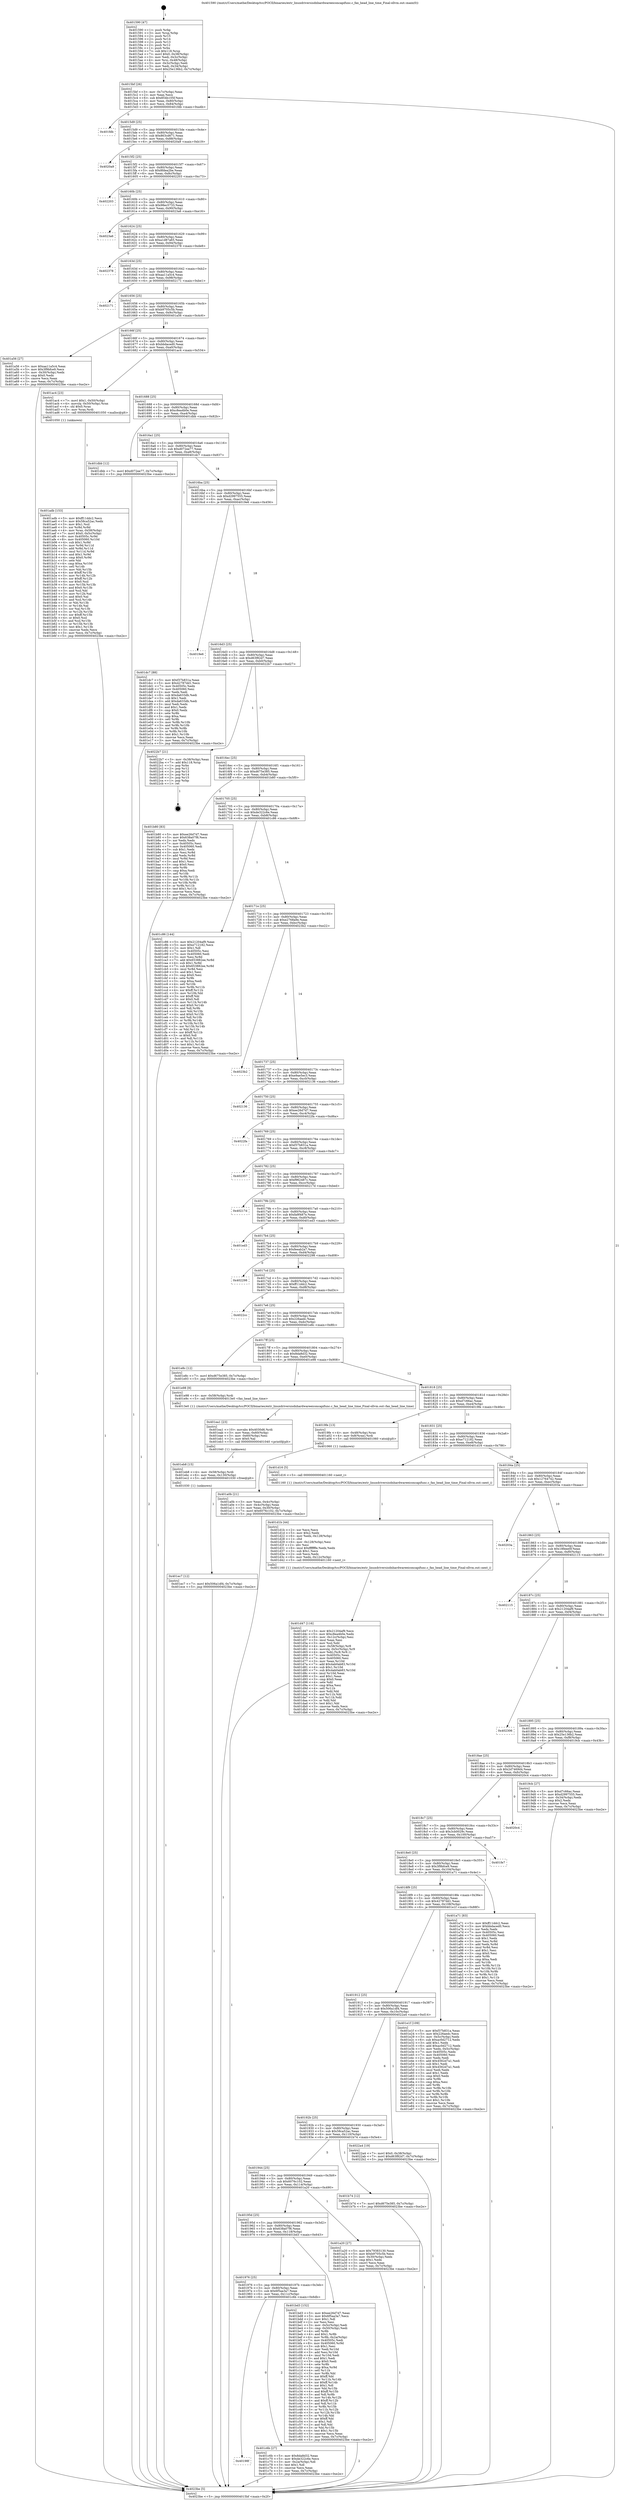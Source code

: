 digraph "0x401590" {
  label = "0x401590 (/mnt/c/Users/mathe/Desktop/tcc/POCII/binaries/extr_linuxdriversisdnhardwareeiconcapifunc.c_fax_head_line_time_Final-ollvm.out::main(0))"
  labelloc = "t"
  node[shape=record]

  Entry [label="",width=0.3,height=0.3,shape=circle,fillcolor=black,style=filled]
  "0x4015bf" [label="{
     0x4015bf [26]\l
     | [instrs]\l
     &nbsp;&nbsp;0x4015bf \<+3\>: mov -0x7c(%rbp),%eax\l
     &nbsp;&nbsp;0x4015c2 \<+2\>: mov %eax,%ecx\l
     &nbsp;&nbsp;0x4015c4 \<+6\>: sub $0x854b105f,%ecx\l
     &nbsp;&nbsp;0x4015ca \<+3\>: mov %eax,-0x80(%rbp)\l
     &nbsp;&nbsp;0x4015cd \<+6\>: mov %ecx,-0x84(%rbp)\l
     &nbsp;&nbsp;0x4015d3 \<+6\>: je 0000000000401fdb \<main+0xa4b\>\l
  }"]
  "0x401fdb" [label="{
     0x401fdb\l
  }", style=dashed]
  "0x4015d9" [label="{
     0x4015d9 [25]\l
     | [instrs]\l
     &nbsp;&nbsp;0x4015d9 \<+5\>: jmp 00000000004015de \<main+0x4e\>\l
     &nbsp;&nbsp;0x4015de \<+3\>: mov -0x80(%rbp),%eax\l
     &nbsp;&nbsp;0x4015e1 \<+5\>: sub $0x863cd671,%eax\l
     &nbsp;&nbsp;0x4015e6 \<+6\>: mov %eax,-0x88(%rbp)\l
     &nbsp;&nbsp;0x4015ec \<+6\>: je 00000000004020a9 \<main+0xb19\>\l
  }"]
  Exit [label="",width=0.3,height=0.3,shape=circle,fillcolor=black,style=filled,peripheries=2]
  "0x4020a9" [label="{
     0x4020a9\l
  }", style=dashed]
  "0x4015f2" [label="{
     0x4015f2 [25]\l
     | [instrs]\l
     &nbsp;&nbsp;0x4015f2 \<+5\>: jmp 00000000004015f7 \<main+0x67\>\l
     &nbsp;&nbsp;0x4015f7 \<+3\>: mov -0x80(%rbp),%eax\l
     &nbsp;&nbsp;0x4015fa \<+5\>: sub $0x8fdea2be,%eax\l
     &nbsp;&nbsp;0x4015ff \<+6\>: mov %eax,-0x8c(%rbp)\l
     &nbsp;&nbsp;0x401605 \<+6\>: je 0000000000402203 \<main+0xc73\>\l
  }"]
  "0x401ec7" [label="{
     0x401ec7 [12]\l
     | [instrs]\l
     &nbsp;&nbsp;0x401ec7 \<+7\>: movl $0x506a1df4,-0x7c(%rbp)\l
     &nbsp;&nbsp;0x401ece \<+5\>: jmp 00000000004023be \<main+0xe2e\>\l
  }"]
  "0x402203" [label="{
     0x402203\l
  }", style=dashed]
  "0x40160b" [label="{
     0x40160b [25]\l
     | [instrs]\l
     &nbsp;&nbsp;0x40160b \<+5\>: jmp 0000000000401610 \<main+0x80\>\l
     &nbsp;&nbsp;0x401610 \<+3\>: mov -0x80(%rbp),%eax\l
     &nbsp;&nbsp;0x401613 \<+5\>: sub $0x98ec5733,%eax\l
     &nbsp;&nbsp;0x401618 \<+6\>: mov %eax,-0x90(%rbp)\l
     &nbsp;&nbsp;0x40161e \<+6\>: je 00000000004023a6 \<main+0xe16\>\l
  }"]
  "0x401eb8" [label="{
     0x401eb8 [15]\l
     | [instrs]\l
     &nbsp;&nbsp;0x401eb8 \<+4\>: mov -0x58(%rbp),%rdi\l
     &nbsp;&nbsp;0x401ebc \<+6\>: mov %eax,-0x130(%rbp)\l
     &nbsp;&nbsp;0x401ec2 \<+5\>: call 0000000000401030 \<free@plt\>\l
     | [calls]\l
     &nbsp;&nbsp;0x401030 \{1\} (unknown)\l
  }"]
  "0x4023a6" [label="{
     0x4023a6\l
  }", style=dashed]
  "0x401624" [label="{
     0x401624 [25]\l
     | [instrs]\l
     &nbsp;&nbsp;0x401624 \<+5\>: jmp 0000000000401629 \<main+0x99\>\l
     &nbsp;&nbsp;0x401629 \<+3\>: mov -0x80(%rbp),%eax\l
     &nbsp;&nbsp;0x40162c \<+5\>: sub $0xa1d87a65,%eax\l
     &nbsp;&nbsp;0x401631 \<+6\>: mov %eax,-0x94(%rbp)\l
     &nbsp;&nbsp;0x401637 \<+6\>: je 0000000000402378 \<main+0xde8\>\l
  }"]
  "0x401ea1" [label="{
     0x401ea1 [23]\l
     | [instrs]\l
     &nbsp;&nbsp;0x401ea1 \<+10\>: movabs $0x4030d6,%rdi\l
     &nbsp;&nbsp;0x401eab \<+3\>: mov %eax,-0x60(%rbp)\l
     &nbsp;&nbsp;0x401eae \<+3\>: mov -0x60(%rbp),%esi\l
     &nbsp;&nbsp;0x401eb1 \<+2\>: mov $0x0,%al\l
     &nbsp;&nbsp;0x401eb3 \<+5\>: call 0000000000401040 \<printf@plt\>\l
     | [calls]\l
     &nbsp;&nbsp;0x401040 \{1\} (unknown)\l
  }"]
  "0x402378" [label="{
     0x402378\l
  }", style=dashed]
  "0x40163d" [label="{
     0x40163d [25]\l
     | [instrs]\l
     &nbsp;&nbsp;0x40163d \<+5\>: jmp 0000000000401642 \<main+0xb2\>\l
     &nbsp;&nbsp;0x401642 \<+3\>: mov -0x80(%rbp),%eax\l
     &nbsp;&nbsp;0x401645 \<+5\>: sub $0xaa11a5c4,%eax\l
     &nbsp;&nbsp;0x40164a \<+6\>: mov %eax,-0x98(%rbp)\l
     &nbsp;&nbsp;0x401650 \<+6\>: je 0000000000402171 \<main+0xbe1\>\l
  }"]
  "0x401d47" [label="{
     0x401d47 [116]\l
     | [instrs]\l
     &nbsp;&nbsp;0x401d47 \<+5\>: mov $0x21204af9,%ecx\l
     &nbsp;&nbsp;0x401d4c \<+5\>: mov $0xc8ea4b0e,%edx\l
     &nbsp;&nbsp;0x401d51 \<+6\>: mov -0x12c(%rbp),%esi\l
     &nbsp;&nbsp;0x401d57 \<+3\>: imul %eax,%esi\l
     &nbsp;&nbsp;0x401d5a \<+3\>: mov %sil,%dil\l
     &nbsp;&nbsp;0x401d5d \<+4\>: mov -0x58(%rbp),%r8\l
     &nbsp;&nbsp;0x401d61 \<+4\>: movslq -0x5c(%rbp),%r9\l
     &nbsp;&nbsp;0x401d65 \<+4\>: mov %dil,(%r8,%r9,1)\l
     &nbsp;&nbsp;0x401d69 \<+7\>: mov 0x40505c,%eax\l
     &nbsp;&nbsp;0x401d70 \<+7\>: mov 0x405060,%esi\l
     &nbsp;&nbsp;0x401d77 \<+3\>: mov %eax,%r10d\l
     &nbsp;&nbsp;0x401d7a \<+7\>: add $0x4ab0ab83,%r10d\l
     &nbsp;&nbsp;0x401d81 \<+4\>: sub $0x1,%r10d\l
     &nbsp;&nbsp;0x401d85 \<+7\>: sub $0x4ab0ab83,%r10d\l
     &nbsp;&nbsp;0x401d8c \<+4\>: imul %r10d,%eax\l
     &nbsp;&nbsp;0x401d90 \<+3\>: and $0x1,%eax\l
     &nbsp;&nbsp;0x401d93 \<+3\>: cmp $0x0,%eax\l
     &nbsp;&nbsp;0x401d96 \<+4\>: sete %dil\l
     &nbsp;&nbsp;0x401d9a \<+3\>: cmp $0xa,%esi\l
     &nbsp;&nbsp;0x401d9d \<+4\>: setl %r11b\l
     &nbsp;&nbsp;0x401da1 \<+3\>: mov %dil,%bl\l
     &nbsp;&nbsp;0x401da4 \<+3\>: and %r11b,%bl\l
     &nbsp;&nbsp;0x401da7 \<+3\>: xor %r11b,%dil\l
     &nbsp;&nbsp;0x401daa \<+3\>: or %dil,%bl\l
     &nbsp;&nbsp;0x401dad \<+3\>: test $0x1,%bl\l
     &nbsp;&nbsp;0x401db0 \<+3\>: cmovne %edx,%ecx\l
     &nbsp;&nbsp;0x401db3 \<+3\>: mov %ecx,-0x7c(%rbp)\l
     &nbsp;&nbsp;0x401db6 \<+5\>: jmp 00000000004023be \<main+0xe2e\>\l
  }"]
  "0x402171" [label="{
     0x402171\l
  }", style=dashed]
  "0x401656" [label="{
     0x401656 [25]\l
     | [instrs]\l
     &nbsp;&nbsp;0x401656 \<+5\>: jmp 000000000040165b \<main+0xcb\>\l
     &nbsp;&nbsp;0x40165b \<+3\>: mov -0x80(%rbp),%eax\l
     &nbsp;&nbsp;0x40165e \<+5\>: sub $0xb9705c5b,%eax\l
     &nbsp;&nbsp;0x401663 \<+6\>: mov %eax,-0x9c(%rbp)\l
     &nbsp;&nbsp;0x401669 \<+6\>: je 0000000000401a56 \<main+0x4c6\>\l
  }"]
  "0x401d1b" [label="{
     0x401d1b [44]\l
     | [instrs]\l
     &nbsp;&nbsp;0x401d1b \<+2\>: xor %ecx,%ecx\l
     &nbsp;&nbsp;0x401d1d \<+5\>: mov $0x2,%edx\l
     &nbsp;&nbsp;0x401d22 \<+6\>: mov %edx,-0x128(%rbp)\l
     &nbsp;&nbsp;0x401d28 \<+1\>: cltd\l
     &nbsp;&nbsp;0x401d29 \<+6\>: mov -0x128(%rbp),%esi\l
     &nbsp;&nbsp;0x401d2f \<+2\>: idiv %esi\l
     &nbsp;&nbsp;0x401d31 \<+6\>: imul $0xfffffffe,%edx,%edx\l
     &nbsp;&nbsp;0x401d37 \<+3\>: sub $0x1,%ecx\l
     &nbsp;&nbsp;0x401d3a \<+2\>: sub %ecx,%edx\l
     &nbsp;&nbsp;0x401d3c \<+6\>: mov %edx,-0x12c(%rbp)\l
     &nbsp;&nbsp;0x401d42 \<+5\>: call 0000000000401160 \<next_i\>\l
     | [calls]\l
     &nbsp;&nbsp;0x401160 \{1\} (/mnt/c/Users/mathe/Desktop/tcc/POCII/binaries/extr_linuxdriversisdnhardwareeiconcapifunc.c_fax_head_line_time_Final-ollvm.out::next_i)\l
  }"]
  "0x401a56" [label="{
     0x401a56 [27]\l
     | [instrs]\l
     &nbsp;&nbsp;0x401a56 \<+5\>: mov $0xaa11a5c4,%eax\l
     &nbsp;&nbsp;0x401a5b \<+5\>: mov $0x3f9bfce9,%ecx\l
     &nbsp;&nbsp;0x401a60 \<+3\>: mov -0x30(%rbp),%edx\l
     &nbsp;&nbsp;0x401a63 \<+3\>: cmp $0x0,%edx\l
     &nbsp;&nbsp;0x401a66 \<+3\>: cmove %ecx,%eax\l
     &nbsp;&nbsp;0x401a69 \<+3\>: mov %eax,-0x7c(%rbp)\l
     &nbsp;&nbsp;0x401a6c \<+5\>: jmp 00000000004023be \<main+0xe2e\>\l
  }"]
  "0x40166f" [label="{
     0x40166f [25]\l
     | [instrs]\l
     &nbsp;&nbsp;0x40166f \<+5\>: jmp 0000000000401674 \<main+0xe4\>\l
     &nbsp;&nbsp;0x401674 \<+3\>: mov -0x80(%rbp),%eax\l
     &nbsp;&nbsp;0x401677 \<+5\>: sub $0xbbdaced0,%eax\l
     &nbsp;&nbsp;0x40167c \<+6\>: mov %eax,-0xa0(%rbp)\l
     &nbsp;&nbsp;0x401682 \<+6\>: je 0000000000401ac4 \<main+0x534\>\l
  }"]
  "0x40198f" [label="{
     0x40198f\l
  }", style=dashed]
  "0x401ac4" [label="{
     0x401ac4 [23]\l
     | [instrs]\l
     &nbsp;&nbsp;0x401ac4 \<+7\>: movl $0x1,-0x50(%rbp)\l
     &nbsp;&nbsp;0x401acb \<+4\>: movslq -0x50(%rbp),%rax\l
     &nbsp;&nbsp;0x401acf \<+4\>: shl $0x0,%rax\l
     &nbsp;&nbsp;0x401ad3 \<+3\>: mov %rax,%rdi\l
     &nbsp;&nbsp;0x401ad6 \<+5\>: call 0000000000401050 \<malloc@plt\>\l
     | [calls]\l
     &nbsp;&nbsp;0x401050 \{1\} (unknown)\l
  }"]
  "0x401688" [label="{
     0x401688 [25]\l
     | [instrs]\l
     &nbsp;&nbsp;0x401688 \<+5\>: jmp 000000000040168d \<main+0xfd\>\l
     &nbsp;&nbsp;0x40168d \<+3\>: mov -0x80(%rbp),%eax\l
     &nbsp;&nbsp;0x401690 \<+5\>: sub $0xc8ea4b0e,%eax\l
     &nbsp;&nbsp;0x401695 \<+6\>: mov %eax,-0xa4(%rbp)\l
     &nbsp;&nbsp;0x40169b \<+6\>: je 0000000000401dbb \<main+0x82b\>\l
  }"]
  "0x401c6b" [label="{
     0x401c6b [27]\l
     | [instrs]\l
     &nbsp;&nbsp;0x401c6b \<+5\>: mov $0x8da8d32,%eax\l
     &nbsp;&nbsp;0x401c70 \<+5\>: mov $0xde322c6e,%ecx\l
     &nbsp;&nbsp;0x401c75 \<+3\>: mov -0x2a(%rbp),%dl\l
     &nbsp;&nbsp;0x401c78 \<+3\>: test $0x1,%dl\l
     &nbsp;&nbsp;0x401c7b \<+3\>: cmovne %ecx,%eax\l
     &nbsp;&nbsp;0x401c7e \<+3\>: mov %eax,-0x7c(%rbp)\l
     &nbsp;&nbsp;0x401c81 \<+5\>: jmp 00000000004023be \<main+0xe2e\>\l
  }"]
  "0x401dbb" [label="{
     0x401dbb [12]\l
     | [instrs]\l
     &nbsp;&nbsp;0x401dbb \<+7\>: movl $0xd072ee77,-0x7c(%rbp)\l
     &nbsp;&nbsp;0x401dc2 \<+5\>: jmp 00000000004023be \<main+0xe2e\>\l
  }"]
  "0x4016a1" [label="{
     0x4016a1 [25]\l
     | [instrs]\l
     &nbsp;&nbsp;0x4016a1 \<+5\>: jmp 00000000004016a6 \<main+0x116\>\l
     &nbsp;&nbsp;0x4016a6 \<+3\>: mov -0x80(%rbp),%eax\l
     &nbsp;&nbsp;0x4016a9 \<+5\>: sub $0xd072ee77,%eax\l
     &nbsp;&nbsp;0x4016ae \<+6\>: mov %eax,-0xa8(%rbp)\l
     &nbsp;&nbsp;0x4016b4 \<+6\>: je 0000000000401dc7 \<main+0x837\>\l
  }"]
  "0x401976" [label="{
     0x401976 [25]\l
     | [instrs]\l
     &nbsp;&nbsp;0x401976 \<+5\>: jmp 000000000040197b \<main+0x3eb\>\l
     &nbsp;&nbsp;0x40197b \<+3\>: mov -0x80(%rbp),%eax\l
     &nbsp;&nbsp;0x40197e \<+5\>: sub $0x6f5aa3a7,%eax\l
     &nbsp;&nbsp;0x401983 \<+6\>: mov %eax,-0x11c(%rbp)\l
     &nbsp;&nbsp;0x401989 \<+6\>: je 0000000000401c6b \<main+0x6db\>\l
  }"]
  "0x401dc7" [label="{
     0x401dc7 [88]\l
     | [instrs]\l
     &nbsp;&nbsp;0x401dc7 \<+5\>: mov $0xf37b831a,%eax\l
     &nbsp;&nbsp;0x401dcc \<+5\>: mov $0x42787dd1,%ecx\l
     &nbsp;&nbsp;0x401dd1 \<+7\>: mov 0x40505c,%edx\l
     &nbsp;&nbsp;0x401dd8 \<+7\>: mov 0x405060,%esi\l
     &nbsp;&nbsp;0x401ddf \<+2\>: mov %edx,%edi\l
     &nbsp;&nbsp;0x401de1 \<+6\>: sub $0xda633db,%edi\l
     &nbsp;&nbsp;0x401de7 \<+3\>: sub $0x1,%edi\l
     &nbsp;&nbsp;0x401dea \<+6\>: add $0xda633db,%edi\l
     &nbsp;&nbsp;0x401df0 \<+3\>: imul %edi,%edx\l
     &nbsp;&nbsp;0x401df3 \<+3\>: and $0x1,%edx\l
     &nbsp;&nbsp;0x401df6 \<+3\>: cmp $0x0,%edx\l
     &nbsp;&nbsp;0x401df9 \<+4\>: sete %r8b\l
     &nbsp;&nbsp;0x401dfd \<+3\>: cmp $0xa,%esi\l
     &nbsp;&nbsp;0x401e00 \<+4\>: setl %r9b\l
     &nbsp;&nbsp;0x401e04 \<+3\>: mov %r8b,%r10b\l
     &nbsp;&nbsp;0x401e07 \<+3\>: and %r9b,%r10b\l
     &nbsp;&nbsp;0x401e0a \<+3\>: xor %r9b,%r8b\l
     &nbsp;&nbsp;0x401e0d \<+3\>: or %r8b,%r10b\l
     &nbsp;&nbsp;0x401e10 \<+4\>: test $0x1,%r10b\l
     &nbsp;&nbsp;0x401e14 \<+3\>: cmovne %ecx,%eax\l
     &nbsp;&nbsp;0x401e17 \<+3\>: mov %eax,-0x7c(%rbp)\l
     &nbsp;&nbsp;0x401e1a \<+5\>: jmp 00000000004023be \<main+0xe2e\>\l
  }"]
  "0x4016ba" [label="{
     0x4016ba [25]\l
     | [instrs]\l
     &nbsp;&nbsp;0x4016ba \<+5\>: jmp 00000000004016bf \<main+0x12f\>\l
     &nbsp;&nbsp;0x4016bf \<+3\>: mov -0x80(%rbp),%eax\l
     &nbsp;&nbsp;0x4016c2 \<+5\>: sub $0xd2997555,%eax\l
     &nbsp;&nbsp;0x4016c7 \<+6\>: mov %eax,-0xac(%rbp)\l
     &nbsp;&nbsp;0x4016cd \<+6\>: je 00000000004019e6 \<main+0x456\>\l
  }"]
  "0x401bd3" [label="{
     0x401bd3 [152]\l
     | [instrs]\l
     &nbsp;&nbsp;0x401bd3 \<+5\>: mov $0xee26d7d7,%eax\l
     &nbsp;&nbsp;0x401bd8 \<+5\>: mov $0x6f5aa3a7,%ecx\l
     &nbsp;&nbsp;0x401bdd \<+2\>: mov $0x1,%dl\l
     &nbsp;&nbsp;0x401bdf \<+2\>: xor %esi,%esi\l
     &nbsp;&nbsp;0x401be1 \<+3\>: mov -0x5c(%rbp),%edi\l
     &nbsp;&nbsp;0x401be4 \<+3\>: cmp -0x50(%rbp),%edi\l
     &nbsp;&nbsp;0x401be7 \<+4\>: setl %r8b\l
     &nbsp;&nbsp;0x401beb \<+4\>: and $0x1,%r8b\l
     &nbsp;&nbsp;0x401bef \<+4\>: mov %r8b,-0x2a(%rbp)\l
     &nbsp;&nbsp;0x401bf3 \<+7\>: mov 0x40505c,%edi\l
     &nbsp;&nbsp;0x401bfa \<+8\>: mov 0x405060,%r9d\l
     &nbsp;&nbsp;0x401c02 \<+3\>: sub $0x1,%esi\l
     &nbsp;&nbsp;0x401c05 \<+3\>: mov %edi,%r10d\l
     &nbsp;&nbsp;0x401c08 \<+3\>: add %esi,%r10d\l
     &nbsp;&nbsp;0x401c0b \<+4\>: imul %r10d,%edi\l
     &nbsp;&nbsp;0x401c0f \<+3\>: and $0x1,%edi\l
     &nbsp;&nbsp;0x401c12 \<+3\>: cmp $0x0,%edi\l
     &nbsp;&nbsp;0x401c15 \<+4\>: sete %r8b\l
     &nbsp;&nbsp;0x401c19 \<+4\>: cmp $0xa,%r9d\l
     &nbsp;&nbsp;0x401c1d \<+4\>: setl %r11b\l
     &nbsp;&nbsp;0x401c21 \<+3\>: mov %r8b,%bl\l
     &nbsp;&nbsp;0x401c24 \<+3\>: xor $0xff,%bl\l
     &nbsp;&nbsp;0x401c27 \<+3\>: mov %r11b,%r14b\l
     &nbsp;&nbsp;0x401c2a \<+4\>: xor $0xff,%r14b\l
     &nbsp;&nbsp;0x401c2e \<+3\>: xor $0x1,%dl\l
     &nbsp;&nbsp;0x401c31 \<+3\>: mov %bl,%r15b\l
     &nbsp;&nbsp;0x401c34 \<+4\>: and $0xff,%r15b\l
     &nbsp;&nbsp;0x401c38 \<+3\>: and %dl,%r8b\l
     &nbsp;&nbsp;0x401c3b \<+3\>: mov %r14b,%r12b\l
     &nbsp;&nbsp;0x401c3e \<+4\>: and $0xff,%r12b\l
     &nbsp;&nbsp;0x401c42 \<+3\>: and %dl,%r11b\l
     &nbsp;&nbsp;0x401c45 \<+3\>: or %r8b,%r15b\l
     &nbsp;&nbsp;0x401c48 \<+3\>: or %r11b,%r12b\l
     &nbsp;&nbsp;0x401c4b \<+3\>: xor %r12b,%r15b\l
     &nbsp;&nbsp;0x401c4e \<+3\>: or %r14b,%bl\l
     &nbsp;&nbsp;0x401c51 \<+3\>: xor $0xff,%bl\l
     &nbsp;&nbsp;0x401c54 \<+3\>: or $0x1,%dl\l
     &nbsp;&nbsp;0x401c57 \<+2\>: and %dl,%bl\l
     &nbsp;&nbsp;0x401c59 \<+3\>: or %bl,%r15b\l
     &nbsp;&nbsp;0x401c5c \<+4\>: test $0x1,%r15b\l
     &nbsp;&nbsp;0x401c60 \<+3\>: cmovne %ecx,%eax\l
     &nbsp;&nbsp;0x401c63 \<+3\>: mov %eax,-0x7c(%rbp)\l
     &nbsp;&nbsp;0x401c66 \<+5\>: jmp 00000000004023be \<main+0xe2e\>\l
  }"]
  "0x4019e6" [label="{
     0x4019e6\l
  }", style=dashed]
  "0x4016d3" [label="{
     0x4016d3 [25]\l
     | [instrs]\l
     &nbsp;&nbsp;0x4016d3 \<+5\>: jmp 00000000004016d8 \<main+0x148\>\l
     &nbsp;&nbsp;0x4016d8 \<+3\>: mov -0x80(%rbp),%eax\l
     &nbsp;&nbsp;0x4016db \<+5\>: sub $0xd63f82d7,%eax\l
     &nbsp;&nbsp;0x4016e0 \<+6\>: mov %eax,-0xb0(%rbp)\l
     &nbsp;&nbsp;0x4016e6 \<+6\>: je 00000000004022b7 \<main+0xd27\>\l
  }"]
  "0x401adb" [label="{
     0x401adb [153]\l
     | [instrs]\l
     &nbsp;&nbsp;0x401adb \<+5\>: mov $0xff11ddc2,%ecx\l
     &nbsp;&nbsp;0x401ae0 \<+5\>: mov $0x58ca52ac,%edx\l
     &nbsp;&nbsp;0x401ae5 \<+3\>: mov $0x1,%sil\l
     &nbsp;&nbsp;0x401ae8 \<+3\>: xor %r8d,%r8d\l
     &nbsp;&nbsp;0x401aeb \<+4\>: mov %rax,-0x58(%rbp)\l
     &nbsp;&nbsp;0x401aef \<+7\>: movl $0x0,-0x5c(%rbp)\l
     &nbsp;&nbsp;0x401af6 \<+8\>: mov 0x40505c,%r9d\l
     &nbsp;&nbsp;0x401afe \<+8\>: mov 0x405060,%r10d\l
     &nbsp;&nbsp;0x401b06 \<+4\>: sub $0x1,%r8d\l
     &nbsp;&nbsp;0x401b0a \<+3\>: mov %r9d,%r11d\l
     &nbsp;&nbsp;0x401b0d \<+3\>: add %r8d,%r11d\l
     &nbsp;&nbsp;0x401b10 \<+4\>: imul %r11d,%r9d\l
     &nbsp;&nbsp;0x401b14 \<+4\>: and $0x1,%r9d\l
     &nbsp;&nbsp;0x401b18 \<+4\>: cmp $0x0,%r9d\l
     &nbsp;&nbsp;0x401b1c \<+3\>: sete %bl\l
     &nbsp;&nbsp;0x401b1f \<+4\>: cmp $0xa,%r10d\l
     &nbsp;&nbsp;0x401b23 \<+4\>: setl %r14b\l
     &nbsp;&nbsp;0x401b27 \<+3\>: mov %bl,%r15b\l
     &nbsp;&nbsp;0x401b2a \<+4\>: xor $0xff,%r15b\l
     &nbsp;&nbsp;0x401b2e \<+3\>: mov %r14b,%r12b\l
     &nbsp;&nbsp;0x401b31 \<+4\>: xor $0xff,%r12b\l
     &nbsp;&nbsp;0x401b35 \<+4\>: xor $0x0,%sil\l
     &nbsp;&nbsp;0x401b39 \<+3\>: mov %r15b,%r13b\l
     &nbsp;&nbsp;0x401b3c \<+4\>: and $0x0,%r13b\l
     &nbsp;&nbsp;0x401b40 \<+3\>: and %sil,%bl\l
     &nbsp;&nbsp;0x401b43 \<+3\>: mov %r12b,%al\l
     &nbsp;&nbsp;0x401b46 \<+2\>: and $0x0,%al\l
     &nbsp;&nbsp;0x401b48 \<+3\>: and %sil,%r14b\l
     &nbsp;&nbsp;0x401b4b \<+3\>: or %bl,%r13b\l
     &nbsp;&nbsp;0x401b4e \<+3\>: or %r14b,%al\l
     &nbsp;&nbsp;0x401b51 \<+3\>: xor %al,%r13b\l
     &nbsp;&nbsp;0x401b54 \<+3\>: or %r12b,%r15b\l
     &nbsp;&nbsp;0x401b57 \<+4\>: xor $0xff,%r15b\l
     &nbsp;&nbsp;0x401b5b \<+4\>: or $0x0,%sil\l
     &nbsp;&nbsp;0x401b5f \<+3\>: and %sil,%r15b\l
     &nbsp;&nbsp;0x401b62 \<+3\>: or %r15b,%r13b\l
     &nbsp;&nbsp;0x401b65 \<+4\>: test $0x1,%r13b\l
     &nbsp;&nbsp;0x401b69 \<+3\>: cmovne %edx,%ecx\l
     &nbsp;&nbsp;0x401b6c \<+3\>: mov %ecx,-0x7c(%rbp)\l
     &nbsp;&nbsp;0x401b6f \<+5\>: jmp 00000000004023be \<main+0xe2e\>\l
  }"]
  "0x4022b7" [label="{
     0x4022b7 [21]\l
     | [instrs]\l
     &nbsp;&nbsp;0x4022b7 \<+3\>: mov -0x38(%rbp),%eax\l
     &nbsp;&nbsp;0x4022ba \<+7\>: add $0x118,%rsp\l
     &nbsp;&nbsp;0x4022c1 \<+1\>: pop %rbx\l
     &nbsp;&nbsp;0x4022c2 \<+2\>: pop %r12\l
     &nbsp;&nbsp;0x4022c4 \<+2\>: pop %r13\l
     &nbsp;&nbsp;0x4022c6 \<+2\>: pop %r14\l
     &nbsp;&nbsp;0x4022c8 \<+2\>: pop %r15\l
     &nbsp;&nbsp;0x4022ca \<+1\>: pop %rbp\l
     &nbsp;&nbsp;0x4022cb \<+1\>: ret\l
  }"]
  "0x4016ec" [label="{
     0x4016ec [25]\l
     | [instrs]\l
     &nbsp;&nbsp;0x4016ec \<+5\>: jmp 00000000004016f1 \<main+0x161\>\l
     &nbsp;&nbsp;0x4016f1 \<+3\>: mov -0x80(%rbp),%eax\l
     &nbsp;&nbsp;0x4016f4 \<+5\>: sub $0xd675e385,%eax\l
     &nbsp;&nbsp;0x4016f9 \<+6\>: mov %eax,-0xb4(%rbp)\l
     &nbsp;&nbsp;0x4016ff \<+6\>: je 0000000000401b80 \<main+0x5f0\>\l
  }"]
  "0x40195d" [label="{
     0x40195d [25]\l
     | [instrs]\l
     &nbsp;&nbsp;0x40195d \<+5\>: jmp 0000000000401962 \<main+0x3d2\>\l
     &nbsp;&nbsp;0x401962 \<+3\>: mov -0x80(%rbp),%eax\l
     &nbsp;&nbsp;0x401965 \<+5\>: sub $0x638a07f6,%eax\l
     &nbsp;&nbsp;0x40196a \<+6\>: mov %eax,-0x118(%rbp)\l
     &nbsp;&nbsp;0x401970 \<+6\>: je 0000000000401bd3 \<main+0x643\>\l
  }"]
  "0x401b80" [label="{
     0x401b80 [83]\l
     | [instrs]\l
     &nbsp;&nbsp;0x401b80 \<+5\>: mov $0xee26d7d7,%eax\l
     &nbsp;&nbsp;0x401b85 \<+5\>: mov $0x638a07f6,%ecx\l
     &nbsp;&nbsp;0x401b8a \<+2\>: xor %edx,%edx\l
     &nbsp;&nbsp;0x401b8c \<+7\>: mov 0x40505c,%esi\l
     &nbsp;&nbsp;0x401b93 \<+7\>: mov 0x405060,%edi\l
     &nbsp;&nbsp;0x401b9a \<+3\>: sub $0x1,%edx\l
     &nbsp;&nbsp;0x401b9d \<+3\>: mov %esi,%r8d\l
     &nbsp;&nbsp;0x401ba0 \<+3\>: add %edx,%r8d\l
     &nbsp;&nbsp;0x401ba3 \<+4\>: imul %r8d,%esi\l
     &nbsp;&nbsp;0x401ba7 \<+3\>: and $0x1,%esi\l
     &nbsp;&nbsp;0x401baa \<+3\>: cmp $0x0,%esi\l
     &nbsp;&nbsp;0x401bad \<+4\>: sete %r9b\l
     &nbsp;&nbsp;0x401bb1 \<+3\>: cmp $0xa,%edi\l
     &nbsp;&nbsp;0x401bb4 \<+4\>: setl %r10b\l
     &nbsp;&nbsp;0x401bb8 \<+3\>: mov %r9b,%r11b\l
     &nbsp;&nbsp;0x401bbb \<+3\>: and %r10b,%r11b\l
     &nbsp;&nbsp;0x401bbe \<+3\>: xor %r10b,%r9b\l
     &nbsp;&nbsp;0x401bc1 \<+3\>: or %r9b,%r11b\l
     &nbsp;&nbsp;0x401bc4 \<+4\>: test $0x1,%r11b\l
     &nbsp;&nbsp;0x401bc8 \<+3\>: cmovne %ecx,%eax\l
     &nbsp;&nbsp;0x401bcb \<+3\>: mov %eax,-0x7c(%rbp)\l
     &nbsp;&nbsp;0x401bce \<+5\>: jmp 00000000004023be \<main+0xe2e\>\l
  }"]
  "0x401705" [label="{
     0x401705 [25]\l
     | [instrs]\l
     &nbsp;&nbsp;0x401705 \<+5\>: jmp 000000000040170a \<main+0x17a\>\l
     &nbsp;&nbsp;0x40170a \<+3\>: mov -0x80(%rbp),%eax\l
     &nbsp;&nbsp;0x40170d \<+5\>: sub $0xde322c6e,%eax\l
     &nbsp;&nbsp;0x401712 \<+6\>: mov %eax,-0xb8(%rbp)\l
     &nbsp;&nbsp;0x401718 \<+6\>: je 0000000000401c86 \<main+0x6f6\>\l
  }"]
  "0x401a20" [label="{
     0x401a20 [27]\l
     | [instrs]\l
     &nbsp;&nbsp;0x401a20 \<+5\>: mov $0x79383130,%eax\l
     &nbsp;&nbsp;0x401a25 \<+5\>: mov $0xb9705c5b,%ecx\l
     &nbsp;&nbsp;0x401a2a \<+3\>: mov -0x30(%rbp),%edx\l
     &nbsp;&nbsp;0x401a2d \<+3\>: cmp $0x1,%edx\l
     &nbsp;&nbsp;0x401a30 \<+3\>: cmovl %ecx,%eax\l
     &nbsp;&nbsp;0x401a33 \<+3\>: mov %eax,-0x7c(%rbp)\l
     &nbsp;&nbsp;0x401a36 \<+5\>: jmp 00000000004023be \<main+0xe2e\>\l
  }"]
  "0x401c86" [label="{
     0x401c86 [144]\l
     | [instrs]\l
     &nbsp;&nbsp;0x401c86 \<+5\>: mov $0x21204af9,%eax\l
     &nbsp;&nbsp;0x401c8b \<+5\>: mov $0xe712182,%ecx\l
     &nbsp;&nbsp;0x401c90 \<+2\>: mov $0x1,%dl\l
     &nbsp;&nbsp;0x401c92 \<+7\>: mov 0x40505c,%esi\l
     &nbsp;&nbsp;0x401c99 \<+7\>: mov 0x405060,%edi\l
     &nbsp;&nbsp;0x401ca0 \<+3\>: mov %esi,%r8d\l
     &nbsp;&nbsp;0x401ca3 \<+7\>: add $0x653882ee,%r8d\l
     &nbsp;&nbsp;0x401caa \<+4\>: sub $0x1,%r8d\l
     &nbsp;&nbsp;0x401cae \<+7\>: sub $0x653882ee,%r8d\l
     &nbsp;&nbsp;0x401cb5 \<+4\>: imul %r8d,%esi\l
     &nbsp;&nbsp;0x401cb9 \<+3\>: and $0x1,%esi\l
     &nbsp;&nbsp;0x401cbc \<+3\>: cmp $0x0,%esi\l
     &nbsp;&nbsp;0x401cbf \<+4\>: sete %r9b\l
     &nbsp;&nbsp;0x401cc3 \<+3\>: cmp $0xa,%edi\l
     &nbsp;&nbsp;0x401cc6 \<+4\>: setl %r10b\l
     &nbsp;&nbsp;0x401cca \<+3\>: mov %r9b,%r11b\l
     &nbsp;&nbsp;0x401ccd \<+4\>: xor $0xff,%r11b\l
     &nbsp;&nbsp;0x401cd1 \<+3\>: mov %r10b,%bl\l
     &nbsp;&nbsp;0x401cd4 \<+3\>: xor $0xff,%bl\l
     &nbsp;&nbsp;0x401cd7 \<+3\>: xor $0x0,%dl\l
     &nbsp;&nbsp;0x401cda \<+3\>: mov %r11b,%r14b\l
     &nbsp;&nbsp;0x401cdd \<+4\>: and $0x0,%r14b\l
     &nbsp;&nbsp;0x401ce1 \<+3\>: and %dl,%r9b\l
     &nbsp;&nbsp;0x401ce4 \<+3\>: mov %bl,%r15b\l
     &nbsp;&nbsp;0x401ce7 \<+4\>: and $0x0,%r15b\l
     &nbsp;&nbsp;0x401ceb \<+3\>: and %dl,%r10b\l
     &nbsp;&nbsp;0x401cee \<+3\>: or %r9b,%r14b\l
     &nbsp;&nbsp;0x401cf1 \<+3\>: or %r10b,%r15b\l
     &nbsp;&nbsp;0x401cf4 \<+3\>: xor %r15b,%r14b\l
     &nbsp;&nbsp;0x401cf7 \<+3\>: or %bl,%r11b\l
     &nbsp;&nbsp;0x401cfa \<+4\>: xor $0xff,%r11b\l
     &nbsp;&nbsp;0x401cfe \<+3\>: or $0x0,%dl\l
     &nbsp;&nbsp;0x401d01 \<+3\>: and %dl,%r11b\l
     &nbsp;&nbsp;0x401d04 \<+3\>: or %r11b,%r14b\l
     &nbsp;&nbsp;0x401d07 \<+4\>: test $0x1,%r14b\l
     &nbsp;&nbsp;0x401d0b \<+3\>: cmovne %ecx,%eax\l
     &nbsp;&nbsp;0x401d0e \<+3\>: mov %eax,-0x7c(%rbp)\l
     &nbsp;&nbsp;0x401d11 \<+5\>: jmp 00000000004023be \<main+0xe2e\>\l
  }"]
  "0x40171e" [label="{
     0x40171e [25]\l
     | [instrs]\l
     &nbsp;&nbsp;0x40171e \<+5\>: jmp 0000000000401723 \<main+0x193\>\l
     &nbsp;&nbsp;0x401723 \<+3\>: mov -0x80(%rbp),%eax\l
     &nbsp;&nbsp;0x401726 \<+5\>: sub $0xe2768a9e,%eax\l
     &nbsp;&nbsp;0x40172b \<+6\>: mov %eax,-0xbc(%rbp)\l
     &nbsp;&nbsp;0x401731 \<+6\>: je 00000000004023b2 \<main+0xe22\>\l
  }"]
  "0x401944" [label="{
     0x401944 [25]\l
     | [instrs]\l
     &nbsp;&nbsp;0x401944 \<+5\>: jmp 0000000000401949 \<main+0x3b9\>\l
     &nbsp;&nbsp;0x401949 \<+3\>: mov -0x80(%rbp),%eax\l
     &nbsp;&nbsp;0x40194c \<+5\>: sub $0x6076c102,%eax\l
     &nbsp;&nbsp;0x401951 \<+6\>: mov %eax,-0x114(%rbp)\l
     &nbsp;&nbsp;0x401957 \<+6\>: je 0000000000401a20 \<main+0x490\>\l
  }"]
  "0x4023b2" [label="{
     0x4023b2\l
  }", style=dashed]
  "0x401737" [label="{
     0x401737 [25]\l
     | [instrs]\l
     &nbsp;&nbsp;0x401737 \<+5\>: jmp 000000000040173c \<main+0x1ac\>\l
     &nbsp;&nbsp;0x40173c \<+3\>: mov -0x80(%rbp),%eax\l
     &nbsp;&nbsp;0x40173f \<+5\>: sub $0xe9ae5ec3,%eax\l
     &nbsp;&nbsp;0x401744 \<+6\>: mov %eax,-0xc0(%rbp)\l
     &nbsp;&nbsp;0x40174a \<+6\>: je 0000000000402136 \<main+0xba6\>\l
  }"]
  "0x401b74" [label="{
     0x401b74 [12]\l
     | [instrs]\l
     &nbsp;&nbsp;0x401b74 \<+7\>: movl $0xd675e385,-0x7c(%rbp)\l
     &nbsp;&nbsp;0x401b7b \<+5\>: jmp 00000000004023be \<main+0xe2e\>\l
  }"]
  "0x402136" [label="{
     0x402136\l
  }", style=dashed]
  "0x401750" [label="{
     0x401750 [25]\l
     | [instrs]\l
     &nbsp;&nbsp;0x401750 \<+5\>: jmp 0000000000401755 \<main+0x1c5\>\l
     &nbsp;&nbsp;0x401755 \<+3\>: mov -0x80(%rbp),%eax\l
     &nbsp;&nbsp;0x401758 \<+5\>: sub $0xee26d7d7,%eax\l
     &nbsp;&nbsp;0x40175d \<+6\>: mov %eax,-0xc4(%rbp)\l
     &nbsp;&nbsp;0x401763 \<+6\>: je 00000000004022fa \<main+0xd6a\>\l
  }"]
  "0x40192b" [label="{
     0x40192b [25]\l
     | [instrs]\l
     &nbsp;&nbsp;0x40192b \<+5\>: jmp 0000000000401930 \<main+0x3a0\>\l
     &nbsp;&nbsp;0x401930 \<+3\>: mov -0x80(%rbp),%eax\l
     &nbsp;&nbsp;0x401933 \<+5\>: sub $0x58ca52ac,%eax\l
     &nbsp;&nbsp;0x401938 \<+6\>: mov %eax,-0x110(%rbp)\l
     &nbsp;&nbsp;0x40193e \<+6\>: je 0000000000401b74 \<main+0x5e4\>\l
  }"]
  "0x4022fa" [label="{
     0x4022fa\l
  }", style=dashed]
  "0x401769" [label="{
     0x401769 [25]\l
     | [instrs]\l
     &nbsp;&nbsp;0x401769 \<+5\>: jmp 000000000040176e \<main+0x1de\>\l
     &nbsp;&nbsp;0x40176e \<+3\>: mov -0x80(%rbp),%eax\l
     &nbsp;&nbsp;0x401771 \<+5\>: sub $0xf37b831a,%eax\l
     &nbsp;&nbsp;0x401776 \<+6\>: mov %eax,-0xc8(%rbp)\l
     &nbsp;&nbsp;0x40177c \<+6\>: je 0000000000402357 \<main+0xdc7\>\l
  }"]
  "0x4022a4" [label="{
     0x4022a4 [19]\l
     | [instrs]\l
     &nbsp;&nbsp;0x4022a4 \<+7\>: movl $0x0,-0x38(%rbp)\l
     &nbsp;&nbsp;0x4022ab \<+7\>: movl $0xd63f82d7,-0x7c(%rbp)\l
     &nbsp;&nbsp;0x4022b2 \<+5\>: jmp 00000000004023be \<main+0xe2e\>\l
  }"]
  "0x402357" [label="{
     0x402357\l
  }", style=dashed]
  "0x401782" [label="{
     0x401782 [25]\l
     | [instrs]\l
     &nbsp;&nbsp;0x401782 \<+5\>: jmp 0000000000401787 \<main+0x1f7\>\l
     &nbsp;&nbsp;0x401787 \<+3\>: mov -0x80(%rbp),%eax\l
     &nbsp;&nbsp;0x40178a \<+5\>: sub $0xf962487c,%eax\l
     &nbsp;&nbsp;0x40178f \<+6\>: mov %eax,-0xcc(%rbp)\l
     &nbsp;&nbsp;0x401795 \<+6\>: je 000000000040217d \<main+0xbed\>\l
  }"]
  "0x401912" [label="{
     0x401912 [25]\l
     | [instrs]\l
     &nbsp;&nbsp;0x401912 \<+5\>: jmp 0000000000401917 \<main+0x387\>\l
     &nbsp;&nbsp;0x401917 \<+3\>: mov -0x80(%rbp),%eax\l
     &nbsp;&nbsp;0x40191a \<+5\>: sub $0x506a1df4,%eax\l
     &nbsp;&nbsp;0x40191f \<+6\>: mov %eax,-0x10c(%rbp)\l
     &nbsp;&nbsp;0x401925 \<+6\>: je 00000000004022a4 \<main+0xd14\>\l
  }"]
  "0x40217d" [label="{
     0x40217d\l
  }", style=dashed]
  "0x40179b" [label="{
     0x40179b [25]\l
     | [instrs]\l
     &nbsp;&nbsp;0x40179b \<+5\>: jmp 00000000004017a0 \<main+0x210\>\l
     &nbsp;&nbsp;0x4017a0 \<+3\>: mov -0x80(%rbp),%eax\l
     &nbsp;&nbsp;0x4017a3 \<+5\>: sub $0xfa9f487e,%eax\l
     &nbsp;&nbsp;0x4017a8 \<+6\>: mov %eax,-0xd0(%rbp)\l
     &nbsp;&nbsp;0x4017ae \<+6\>: je 0000000000401ed3 \<main+0x943\>\l
  }"]
  "0x401e1f" [label="{
     0x401e1f [109]\l
     | [instrs]\l
     &nbsp;&nbsp;0x401e1f \<+5\>: mov $0xf37b831a,%eax\l
     &nbsp;&nbsp;0x401e24 \<+5\>: mov $0x226aedc,%ecx\l
     &nbsp;&nbsp;0x401e29 \<+3\>: mov -0x5c(%rbp),%edx\l
     &nbsp;&nbsp;0x401e2c \<+6\>: sub $0xac0d2712,%edx\l
     &nbsp;&nbsp;0x401e32 \<+3\>: add $0x1,%edx\l
     &nbsp;&nbsp;0x401e35 \<+6\>: add $0xac0d2712,%edx\l
     &nbsp;&nbsp;0x401e3b \<+3\>: mov %edx,-0x5c(%rbp)\l
     &nbsp;&nbsp;0x401e3e \<+7\>: mov 0x40505c,%edx\l
     &nbsp;&nbsp;0x401e45 \<+7\>: mov 0x405060,%esi\l
     &nbsp;&nbsp;0x401e4c \<+2\>: mov %edx,%edi\l
     &nbsp;&nbsp;0x401e4e \<+6\>: add $0x4562d7a1,%edi\l
     &nbsp;&nbsp;0x401e54 \<+3\>: sub $0x1,%edi\l
     &nbsp;&nbsp;0x401e57 \<+6\>: sub $0x4562d7a1,%edi\l
     &nbsp;&nbsp;0x401e5d \<+3\>: imul %edi,%edx\l
     &nbsp;&nbsp;0x401e60 \<+3\>: and $0x1,%edx\l
     &nbsp;&nbsp;0x401e63 \<+3\>: cmp $0x0,%edx\l
     &nbsp;&nbsp;0x401e66 \<+4\>: sete %r8b\l
     &nbsp;&nbsp;0x401e6a \<+3\>: cmp $0xa,%esi\l
     &nbsp;&nbsp;0x401e6d \<+4\>: setl %r9b\l
     &nbsp;&nbsp;0x401e71 \<+3\>: mov %r8b,%r10b\l
     &nbsp;&nbsp;0x401e74 \<+3\>: and %r9b,%r10b\l
     &nbsp;&nbsp;0x401e77 \<+3\>: xor %r9b,%r8b\l
     &nbsp;&nbsp;0x401e7a \<+3\>: or %r8b,%r10b\l
     &nbsp;&nbsp;0x401e7d \<+4\>: test $0x1,%r10b\l
     &nbsp;&nbsp;0x401e81 \<+3\>: cmovne %ecx,%eax\l
     &nbsp;&nbsp;0x401e84 \<+3\>: mov %eax,-0x7c(%rbp)\l
     &nbsp;&nbsp;0x401e87 \<+5\>: jmp 00000000004023be \<main+0xe2e\>\l
  }"]
  "0x401ed3" [label="{
     0x401ed3\l
  }", style=dashed]
  "0x4017b4" [label="{
     0x4017b4 [25]\l
     | [instrs]\l
     &nbsp;&nbsp;0x4017b4 \<+5\>: jmp 00000000004017b9 \<main+0x229\>\l
     &nbsp;&nbsp;0x4017b9 \<+3\>: mov -0x80(%rbp),%eax\l
     &nbsp;&nbsp;0x4017bc \<+5\>: sub $0xfeeab2a7,%eax\l
     &nbsp;&nbsp;0x4017c1 \<+6\>: mov %eax,-0xd4(%rbp)\l
     &nbsp;&nbsp;0x4017c7 \<+6\>: je 0000000000402298 \<main+0xd08\>\l
  }"]
  "0x4018f9" [label="{
     0x4018f9 [25]\l
     | [instrs]\l
     &nbsp;&nbsp;0x4018f9 \<+5\>: jmp 00000000004018fe \<main+0x36e\>\l
     &nbsp;&nbsp;0x4018fe \<+3\>: mov -0x80(%rbp),%eax\l
     &nbsp;&nbsp;0x401901 \<+5\>: sub $0x42787dd1,%eax\l
     &nbsp;&nbsp;0x401906 \<+6\>: mov %eax,-0x108(%rbp)\l
     &nbsp;&nbsp;0x40190c \<+6\>: je 0000000000401e1f \<main+0x88f\>\l
  }"]
  "0x402298" [label="{
     0x402298\l
  }", style=dashed]
  "0x4017cd" [label="{
     0x4017cd [25]\l
     | [instrs]\l
     &nbsp;&nbsp;0x4017cd \<+5\>: jmp 00000000004017d2 \<main+0x242\>\l
     &nbsp;&nbsp;0x4017d2 \<+3\>: mov -0x80(%rbp),%eax\l
     &nbsp;&nbsp;0x4017d5 \<+5\>: sub $0xff11ddc2,%eax\l
     &nbsp;&nbsp;0x4017da \<+6\>: mov %eax,-0xd8(%rbp)\l
     &nbsp;&nbsp;0x4017e0 \<+6\>: je 00000000004022cc \<main+0xd3c\>\l
  }"]
  "0x401a71" [label="{
     0x401a71 [83]\l
     | [instrs]\l
     &nbsp;&nbsp;0x401a71 \<+5\>: mov $0xff11ddc2,%eax\l
     &nbsp;&nbsp;0x401a76 \<+5\>: mov $0xbbdaced0,%ecx\l
     &nbsp;&nbsp;0x401a7b \<+2\>: xor %edx,%edx\l
     &nbsp;&nbsp;0x401a7d \<+7\>: mov 0x40505c,%esi\l
     &nbsp;&nbsp;0x401a84 \<+7\>: mov 0x405060,%edi\l
     &nbsp;&nbsp;0x401a8b \<+3\>: sub $0x1,%edx\l
     &nbsp;&nbsp;0x401a8e \<+3\>: mov %esi,%r8d\l
     &nbsp;&nbsp;0x401a91 \<+3\>: add %edx,%r8d\l
     &nbsp;&nbsp;0x401a94 \<+4\>: imul %r8d,%esi\l
     &nbsp;&nbsp;0x401a98 \<+3\>: and $0x1,%esi\l
     &nbsp;&nbsp;0x401a9b \<+3\>: cmp $0x0,%esi\l
     &nbsp;&nbsp;0x401a9e \<+4\>: sete %r9b\l
     &nbsp;&nbsp;0x401aa2 \<+3\>: cmp $0xa,%edi\l
     &nbsp;&nbsp;0x401aa5 \<+4\>: setl %r10b\l
     &nbsp;&nbsp;0x401aa9 \<+3\>: mov %r9b,%r11b\l
     &nbsp;&nbsp;0x401aac \<+3\>: and %r10b,%r11b\l
     &nbsp;&nbsp;0x401aaf \<+3\>: xor %r10b,%r9b\l
     &nbsp;&nbsp;0x401ab2 \<+3\>: or %r9b,%r11b\l
     &nbsp;&nbsp;0x401ab5 \<+4\>: test $0x1,%r11b\l
     &nbsp;&nbsp;0x401ab9 \<+3\>: cmovne %ecx,%eax\l
     &nbsp;&nbsp;0x401abc \<+3\>: mov %eax,-0x7c(%rbp)\l
     &nbsp;&nbsp;0x401abf \<+5\>: jmp 00000000004023be \<main+0xe2e\>\l
  }"]
  "0x4022cc" [label="{
     0x4022cc\l
  }", style=dashed]
  "0x4017e6" [label="{
     0x4017e6 [25]\l
     | [instrs]\l
     &nbsp;&nbsp;0x4017e6 \<+5\>: jmp 00000000004017eb \<main+0x25b\>\l
     &nbsp;&nbsp;0x4017eb \<+3\>: mov -0x80(%rbp),%eax\l
     &nbsp;&nbsp;0x4017ee \<+5\>: sub $0x226aedc,%eax\l
     &nbsp;&nbsp;0x4017f3 \<+6\>: mov %eax,-0xdc(%rbp)\l
     &nbsp;&nbsp;0x4017f9 \<+6\>: je 0000000000401e8c \<main+0x8fc\>\l
  }"]
  "0x4018e0" [label="{
     0x4018e0 [25]\l
     | [instrs]\l
     &nbsp;&nbsp;0x4018e0 \<+5\>: jmp 00000000004018e5 \<main+0x355\>\l
     &nbsp;&nbsp;0x4018e5 \<+3\>: mov -0x80(%rbp),%eax\l
     &nbsp;&nbsp;0x4018e8 \<+5\>: sub $0x3f9bfce9,%eax\l
     &nbsp;&nbsp;0x4018ed \<+6\>: mov %eax,-0x104(%rbp)\l
     &nbsp;&nbsp;0x4018f3 \<+6\>: je 0000000000401a71 \<main+0x4e1\>\l
  }"]
  "0x401e8c" [label="{
     0x401e8c [12]\l
     | [instrs]\l
     &nbsp;&nbsp;0x401e8c \<+7\>: movl $0xd675e385,-0x7c(%rbp)\l
     &nbsp;&nbsp;0x401e93 \<+5\>: jmp 00000000004023be \<main+0xe2e\>\l
  }"]
  "0x4017ff" [label="{
     0x4017ff [25]\l
     | [instrs]\l
     &nbsp;&nbsp;0x4017ff \<+5\>: jmp 0000000000401804 \<main+0x274\>\l
     &nbsp;&nbsp;0x401804 \<+3\>: mov -0x80(%rbp),%eax\l
     &nbsp;&nbsp;0x401807 \<+5\>: sub $0x8da8d32,%eax\l
     &nbsp;&nbsp;0x40180c \<+6\>: mov %eax,-0xe0(%rbp)\l
     &nbsp;&nbsp;0x401812 \<+6\>: je 0000000000401e98 \<main+0x908\>\l
  }"]
  "0x401fe7" [label="{
     0x401fe7\l
  }", style=dashed]
  "0x401e98" [label="{
     0x401e98 [9]\l
     | [instrs]\l
     &nbsp;&nbsp;0x401e98 \<+4\>: mov -0x58(%rbp),%rdi\l
     &nbsp;&nbsp;0x401e9c \<+5\>: call 00000000004013e0 \<fax_head_line_time\>\l
     | [calls]\l
     &nbsp;&nbsp;0x4013e0 \{1\} (/mnt/c/Users/mathe/Desktop/tcc/POCII/binaries/extr_linuxdriversisdnhardwareeiconcapifunc.c_fax_head_line_time_Final-ollvm.out::fax_head_line_time)\l
  }"]
  "0x401818" [label="{
     0x401818 [25]\l
     | [instrs]\l
     &nbsp;&nbsp;0x401818 \<+5\>: jmp 000000000040181d \<main+0x28d\>\l
     &nbsp;&nbsp;0x40181d \<+3\>: mov -0x80(%rbp),%eax\l
     &nbsp;&nbsp;0x401820 \<+5\>: sub $0xd7c66ac,%eax\l
     &nbsp;&nbsp;0x401825 \<+6\>: mov %eax,-0xe4(%rbp)\l
     &nbsp;&nbsp;0x40182b \<+6\>: je 00000000004019fe \<main+0x46e\>\l
  }"]
  "0x4018c7" [label="{
     0x4018c7 [25]\l
     | [instrs]\l
     &nbsp;&nbsp;0x4018c7 \<+5\>: jmp 00000000004018cc \<main+0x33c\>\l
     &nbsp;&nbsp;0x4018cc \<+3\>: mov -0x80(%rbp),%eax\l
     &nbsp;&nbsp;0x4018cf \<+5\>: sub $0x3cb0029c,%eax\l
     &nbsp;&nbsp;0x4018d4 \<+6\>: mov %eax,-0x100(%rbp)\l
     &nbsp;&nbsp;0x4018da \<+6\>: je 0000000000401fe7 \<main+0xa57\>\l
  }"]
  "0x4019fe" [label="{
     0x4019fe [13]\l
     | [instrs]\l
     &nbsp;&nbsp;0x4019fe \<+4\>: mov -0x48(%rbp),%rax\l
     &nbsp;&nbsp;0x401a02 \<+4\>: mov 0x8(%rax),%rdi\l
     &nbsp;&nbsp;0x401a06 \<+5\>: call 0000000000401060 \<atoi@plt\>\l
     | [calls]\l
     &nbsp;&nbsp;0x401060 \{1\} (unknown)\l
  }"]
  "0x401831" [label="{
     0x401831 [25]\l
     | [instrs]\l
     &nbsp;&nbsp;0x401831 \<+5\>: jmp 0000000000401836 \<main+0x2a6\>\l
     &nbsp;&nbsp;0x401836 \<+3\>: mov -0x80(%rbp),%eax\l
     &nbsp;&nbsp;0x401839 \<+5\>: sub $0xe712182,%eax\l
     &nbsp;&nbsp;0x40183e \<+6\>: mov %eax,-0xe8(%rbp)\l
     &nbsp;&nbsp;0x401844 \<+6\>: je 0000000000401d16 \<main+0x786\>\l
  }"]
  "0x4020c4" [label="{
     0x4020c4\l
  }", style=dashed]
  "0x401d16" [label="{
     0x401d16 [5]\l
     | [instrs]\l
     &nbsp;&nbsp;0x401d16 \<+5\>: call 0000000000401160 \<next_i\>\l
     | [calls]\l
     &nbsp;&nbsp;0x401160 \{1\} (/mnt/c/Users/mathe/Desktop/tcc/POCII/binaries/extr_linuxdriversisdnhardwareeiconcapifunc.c_fax_head_line_time_Final-ollvm.out::next_i)\l
  }"]
  "0x40184a" [label="{
     0x40184a [25]\l
     | [instrs]\l
     &nbsp;&nbsp;0x40184a \<+5\>: jmp 000000000040184f \<main+0x2bf\>\l
     &nbsp;&nbsp;0x40184f \<+3\>: mov -0x80(%rbp),%eax\l
     &nbsp;&nbsp;0x401852 \<+5\>: sub $0x12764742,%eax\l
     &nbsp;&nbsp;0x401857 \<+6\>: mov %eax,-0xec(%rbp)\l
     &nbsp;&nbsp;0x40185d \<+6\>: je 000000000040203a \<main+0xaaa\>\l
  }"]
  "0x401a0b" [label="{
     0x401a0b [21]\l
     | [instrs]\l
     &nbsp;&nbsp;0x401a0b \<+3\>: mov %eax,-0x4c(%rbp)\l
     &nbsp;&nbsp;0x401a0e \<+3\>: mov -0x4c(%rbp),%eax\l
     &nbsp;&nbsp;0x401a11 \<+3\>: mov %eax,-0x30(%rbp)\l
     &nbsp;&nbsp;0x401a14 \<+7\>: movl $0x6076c102,-0x7c(%rbp)\l
     &nbsp;&nbsp;0x401a1b \<+5\>: jmp 00000000004023be \<main+0xe2e\>\l
  }"]
  "0x40203a" [label="{
     0x40203a\l
  }", style=dashed]
  "0x401863" [label="{
     0x401863 [25]\l
     | [instrs]\l
     &nbsp;&nbsp;0x401863 \<+5\>: jmp 0000000000401868 \<main+0x2d8\>\l
     &nbsp;&nbsp;0x401868 \<+3\>: mov -0x80(%rbp),%eax\l
     &nbsp;&nbsp;0x40186b \<+5\>: sub $0x18feee0f,%eax\l
     &nbsp;&nbsp;0x401870 \<+6\>: mov %eax,-0xf0(%rbp)\l
     &nbsp;&nbsp;0x401876 \<+6\>: je 0000000000402115 \<main+0xb85\>\l
  }"]
  "0x401590" [label="{
     0x401590 [47]\l
     | [instrs]\l
     &nbsp;&nbsp;0x401590 \<+1\>: push %rbp\l
     &nbsp;&nbsp;0x401591 \<+3\>: mov %rsp,%rbp\l
     &nbsp;&nbsp;0x401594 \<+2\>: push %r15\l
     &nbsp;&nbsp;0x401596 \<+2\>: push %r14\l
     &nbsp;&nbsp;0x401598 \<+2\>: push %r13\l
     &nbsp;&nbsp;0x40159a \<+2\>: push %r12\l
     &nbsp;&nbsp;0x40159c \<+1\>: push %rbx\l
     &nbsp;&nbsp;0x40159d \<+7\>: sub $0x118,%rsp\l
     &nbsp;&nbsp;0x4015a4 \<+7\>: movl $0x0,-0x38(%rbp)\l
     &nbsp;&nbsp;0x4015ab \<+3\>: mov %edi,-0x3c(%rbp)\l
     &nbsp;&nbsp;0x4015ae \<+4\>: mov %rsi,-0x48(%rbp)\l
     &nbsp;&nbsp;0x4015b2 \<+3\>: mov -0x3c(%rbp),%edi\l
     &nbsp;&nbsp;0x4015b5 \<+3\>: mov %edi,-0x34(%rbp)\l
     &nbsp;&nbsp;0x4015b8 \<+7\>: movl $0x25e136b2,-0x7c(%rbp)\l
  }"]
  "0x402115" [label="{
     0x402115\l
  }", style=dashed]
  "0x40187c" [label="{
     0x40187c [25]\l
     | [instrs]\l
     &nbsp;&nbsp;0x40187c \<+5\>: jmp 0000000000401881 \<main+0x2f1\>\l
     &nbsp;&nbsp;0x401881 \<+3\>: mov -0x80(%rbp),%eax\l
     &nbsp;&nbsp;0x401884 \<+5\>: sub $0x21204af9,%eax\l
     &nbsp;&nbsp;0x401889 \<+6\>: mov %eax,-0xf4(%rbp)\l
     &nbsp;&nbsp;0x40188f \<+6\>: je 0000000000402306 \<main+0xd76\>\l
  }"]
  "0x4023be" [label="{
     0x4023be [5]\l
     | [instrs]\l
     &nbsp;&nbsp;0x4023be \<+5\>: jmp 00000000004015bf \<main+0x2f\>\l
  }"]
  "0x402306" [label="{
     0x402306\l
  }", style=dashed]
  "0x401895" [label="{
     0x401895 [25]\l
     | [instrs]\l
     &nbsp;&nbsp;0x401895 \<+5\>: jmp 000000000040189a \<main+0x30a\>\l
     &nbsp;&nbsp;0x40189a \<+3\>: mov -0x80(%rbp),%eax\l
     &nbsp;&nbsp;0x40189d \<+5\>: sub $0x25e136b2,%eax\l
     &nbsp;&nbsp;0x4018a2 \<+6\>: mov %eax,-0xf8(%rbp)\l
     &nbsp;&nbsp;0x4018a8 \<+6\>: je 00000000004019cb \<main+0x43b\>\l
  }"]
  "0x4018ae" [label="{
     0x4018ae [25]\l
     | [instrs]\l
     &nbsp;&nbsp;0x4018ae \<+5\>: jmp 00000000004018b3 \<main+0x323\>\l
     &nbsp;&nbsp;0x4018b3 \<+3\>: mov -0x80(%rbp),%eax\l
     &nbsp;&nbsp;0x4018b6 \<+5\>: sub $0x2d7469d4,%eax\l
     &nbsp;&nbsp;0x4018bb \<+6\>: mov %eax,-0xfc(%rbp)\l
     &nbsp;&nbsp;0x4018c1 \<+6\>: je 00000000004020c4 \<main+0xb34\>\l
  }"]
  "0x4019cb" [label="{
     0x4019cb [27]\l
     | [instrs]\l
     &nbsp;&nbsp;0x4019cb \<+5\>: mov $0xd7c66ac,%eax\l
     &nbsp;&nbsp;0x4019d0 \<+5\>: mov $0xd2997555,%ecx\l
     &nbsp;&nbsp;0x4019d5 \<+3\>: mov -0x34(%rbp),%edx\l
     &nbsp;&nbsp;0x4019d8 \<+3\>: cmp $0x2,%edx\l
     &nbsp;&nbsp;0x4019db \<+3\>: cmovne %ecx,%eax\l
     &nbsp;&nbsp;0x4019de \<+3\>: mov %eax,-0x7c(%rbp)\l
     &nbsp;&nbsp;0x4019e1 \<+5\>: jmp 00000000004023be \<main+0xe2e\>\l
  }"]
  Entry -> "0x401590" [label=" 1"]
  "0x4015bf" -> "0x401fdb" [label=" 0"]
  "0x4015bf" -> "0x4015d9" [label=" 22"]
  "0x4022b7" -> Exit [label=" 1"]
  "0x4015d9" -> "0x4020a9" [label=" 0"]
  "0x4015d9" -> "0x4015f2" [label=" 22"]
  "0x4022a4" -> "0x4023be" [label=" 1"]
  "0x4015f2" -> "0x402203" [label=" 0"]
  "0x4015f2" -> "0x40160b" [label=" 22"]
  "0x401ec7" -> "0x4023be" [label=" 1"]
  "0x40160b" -> "0x4023a6" [label=" 0"]
  "0x40160b" -> "0x401624" [label=" 22"]
  "0x401eb8" -> "0x401ec7" [label=" 1"]
  "0x401624" -> "0x402378" [label=" 0"]
  "0x401624" -> "0x40163d" [label=" 22"]
  "0x401ea1" -> "0x401eb8" [label=" 1"]
  "0x40163d" -> "0x402171" [label=" 0"]
  "0x40163d" -> "0x401656" [label=" 22"]
  "0x401e98" -> "0x401ea1" [label=" 1"]
  "0x401656" -> "0x401a56" [label=" 1"]
  "0x401656" -> "0x40166f" [label=" 21"]
  "0x401e8c" -> "0x4023be" [label=" 1"]
  "0x40166f" -> "0x401ac4" [label=" 1"]
  "0x40166f" -> "0x401688" [label=" 20"]
  "0x401e1f" -> "0x4023be" [label=" 1"]
  "0x401688" -> "0x401dbb" [label=" 1"]
  "0x401688" -> "0x4016a1" [label=" 19"]
  "0x401dc7" -> "0x4023be" [label=" 1"]
  "0x4016a1" -> "0x401dc7" [label=" 1"]
  "0x4016a1" -> "0x4016ba" [label=" 18"]
  "0x401d47" -> "0x4023be" [label=" 1"]
  "0x4016ba" -> "0x4019e6" [label=" 0"]
  "0x4016ba" -> "0x4016d3" [label=" 18"]
  "0x401d1b" -> "0x401d47" [label=" 1"]
  "0x4016d3" -> "0x4022b7" [label=" 1"]
  "0x4016d3" -> "0x4016ec" [label=" 17"]
  "0x401c86" -> "0x4023be" [label=" 1"]
  "0x4016ec" -> "0x401b80" [label=" 2"]
  "0x4016ec" -> "0x401705" [label=" 15"]
  "0x401c6b" -> "0x4023be" [label=" 2"]
  "0x401705" -> "0x401c86" [label=" 1"]
  "0x401705" -> "0x40171e" [label=" 14"]
  "0x401976" -> "0x40198f" [label=" 0"]
  "0x40171e" -> "0x4023b2" [label=" 0"]
  "0x40171e" -> "0x401737" [label=" 14"]
  "0x401dbb" -> "0x4023be" [label=" 1"]
  "0x401737" -> "0x402136" [label=" 0"]
  "0x401737" -> "0x401750" [label=" 14"]
  "0x401bd3" -> "0x4023be" [label=" 2"]
  "0x401750" -> "0x4022fa" [label=" 0"]
  "0x401750" -> "0x401769" [label=" 14"]
  "0x40195d" -> "0x401bd3" [label=" 2"]
  "0x401769" -> "0x402357" [label=" 0"]
  "0x401769" -> "0x401782" [label=" 14"]
  "0x401d16" -> "0x401d1b" [label=" 1"]
  "0x401782" -> "0x40217d" [label=" 0"]
  "0x401782" -> "0x40179b" [label=" 14"]
  "0x401b74" -> "0x4023be" [label=" 1"]
  "0x40179b" -> "0x401ed3" [label=" 0"]
  "0x40179b" -> "0x4017b4" [label=" 14"]
  "0x401adb" -> "0x4023be" [label=" 1"]
  "0x4017b4" -> "0x402298" [label=" 0"]
  "0x4017b4" -> "0x4017cd" [label=" 14"]
  "0x401a71" -> "0x4023be" [label=" 1"]
  "0x4017cd" -> "0x4022cc" [label=" 0"]
  "0x4017cd" -> "0x4017e6" [label=" 14"]
  "0x401a56" -> "0x4023be" [label=" 1"]
  "0x4017e6" -> "0x401e8c" [label=" 1"]
  "0x4017e6" -> "0x4017ff" [label=" 13"]
  "0x401944" -> "0x40195d" [label=" 4"]
  "0x4017ff" -> "0x401e98" [label=" 1"]
  "0x4017ff" -> "0x401818" [label=" 12"]
  "0x401944" -> "0x401a20" [label=" 1"]
  "0x401818" -> "0x4019fe" [label=" 1"]
  "0x401818" -> "0x401831" [label=" 11"]
  "0x40192b" -> "0x401944" [label=" 5"]
  "0x401831" -> "0x401d16" [label=" 1"]
  "0x401831" -> "0x40184a" [label=" 10"]
  "0x40192b" -> "0x401b74" [label=" 1"]
  "0x40184a" -> "0x40203a" [label=" 0"]
  "0x40184a" -> "0x401863" [label=" 10"]
  "0x401912" -> "0x40192b" [label=" 6"]
  "0x401863" -> "0x402115" [label=" 0"]
  "0x401863" -> "0x40187c" [label=" 10"]
  "0x401912" -> "0x4022a4" [label=" 1"]
  "0x40187c" -> "0x402306" [label=" 0"]
  "0x40187c" -> "0x401895" [label=" 10"]
  "0x401b80" -> "0x4023be" [label=" 2"]
  "0x401895" -> "0x4019cb" [label=" 1"]
  "0x401895" -> "0x4018ae" [label=" 9"]
  "0x4019cb" -> "0x4023be" [label=" 1"]
  "0x401590" -> "0x4015bf" [label=" 1"]
  "0x4023be" -> "0x4015bf" [label=" 21"]
  "0x4019fe" -> "0x401a0b" [label=" 1"]
  "0x401a0b" -> "0x4023be" [label=" 1"]
  "0x40195d" -> "0x401976" [label=" 2"]
  "0x4018ae" -> "0x4020c4" [label=" 0"]
  "0x4018ae" -> "0x4018c7" [label=" 9"]
  "0x401976" -> "0x401c6b" [label=" 2"]
  "0x4018c7" -> "0x401fe7" [label=" 0"]
  "0x4018c7" -> "0x4018e0" [label=" 9"]
  "0x401a20" -> "0x4023be" [label=" 1"]
  "0x4018e0" -> "0x401a71" [label=" 1"]
  "0x4018e0" -> "0x4018f9" [label=" 8"]
  "0x401ac4" -> "0x401adb" [label=" 1"]
  "0x4018f9" -> "0x401e1f" [label=" 1"]
  "0x4018f9" -> "0x401912" [label=" 7"]
}
